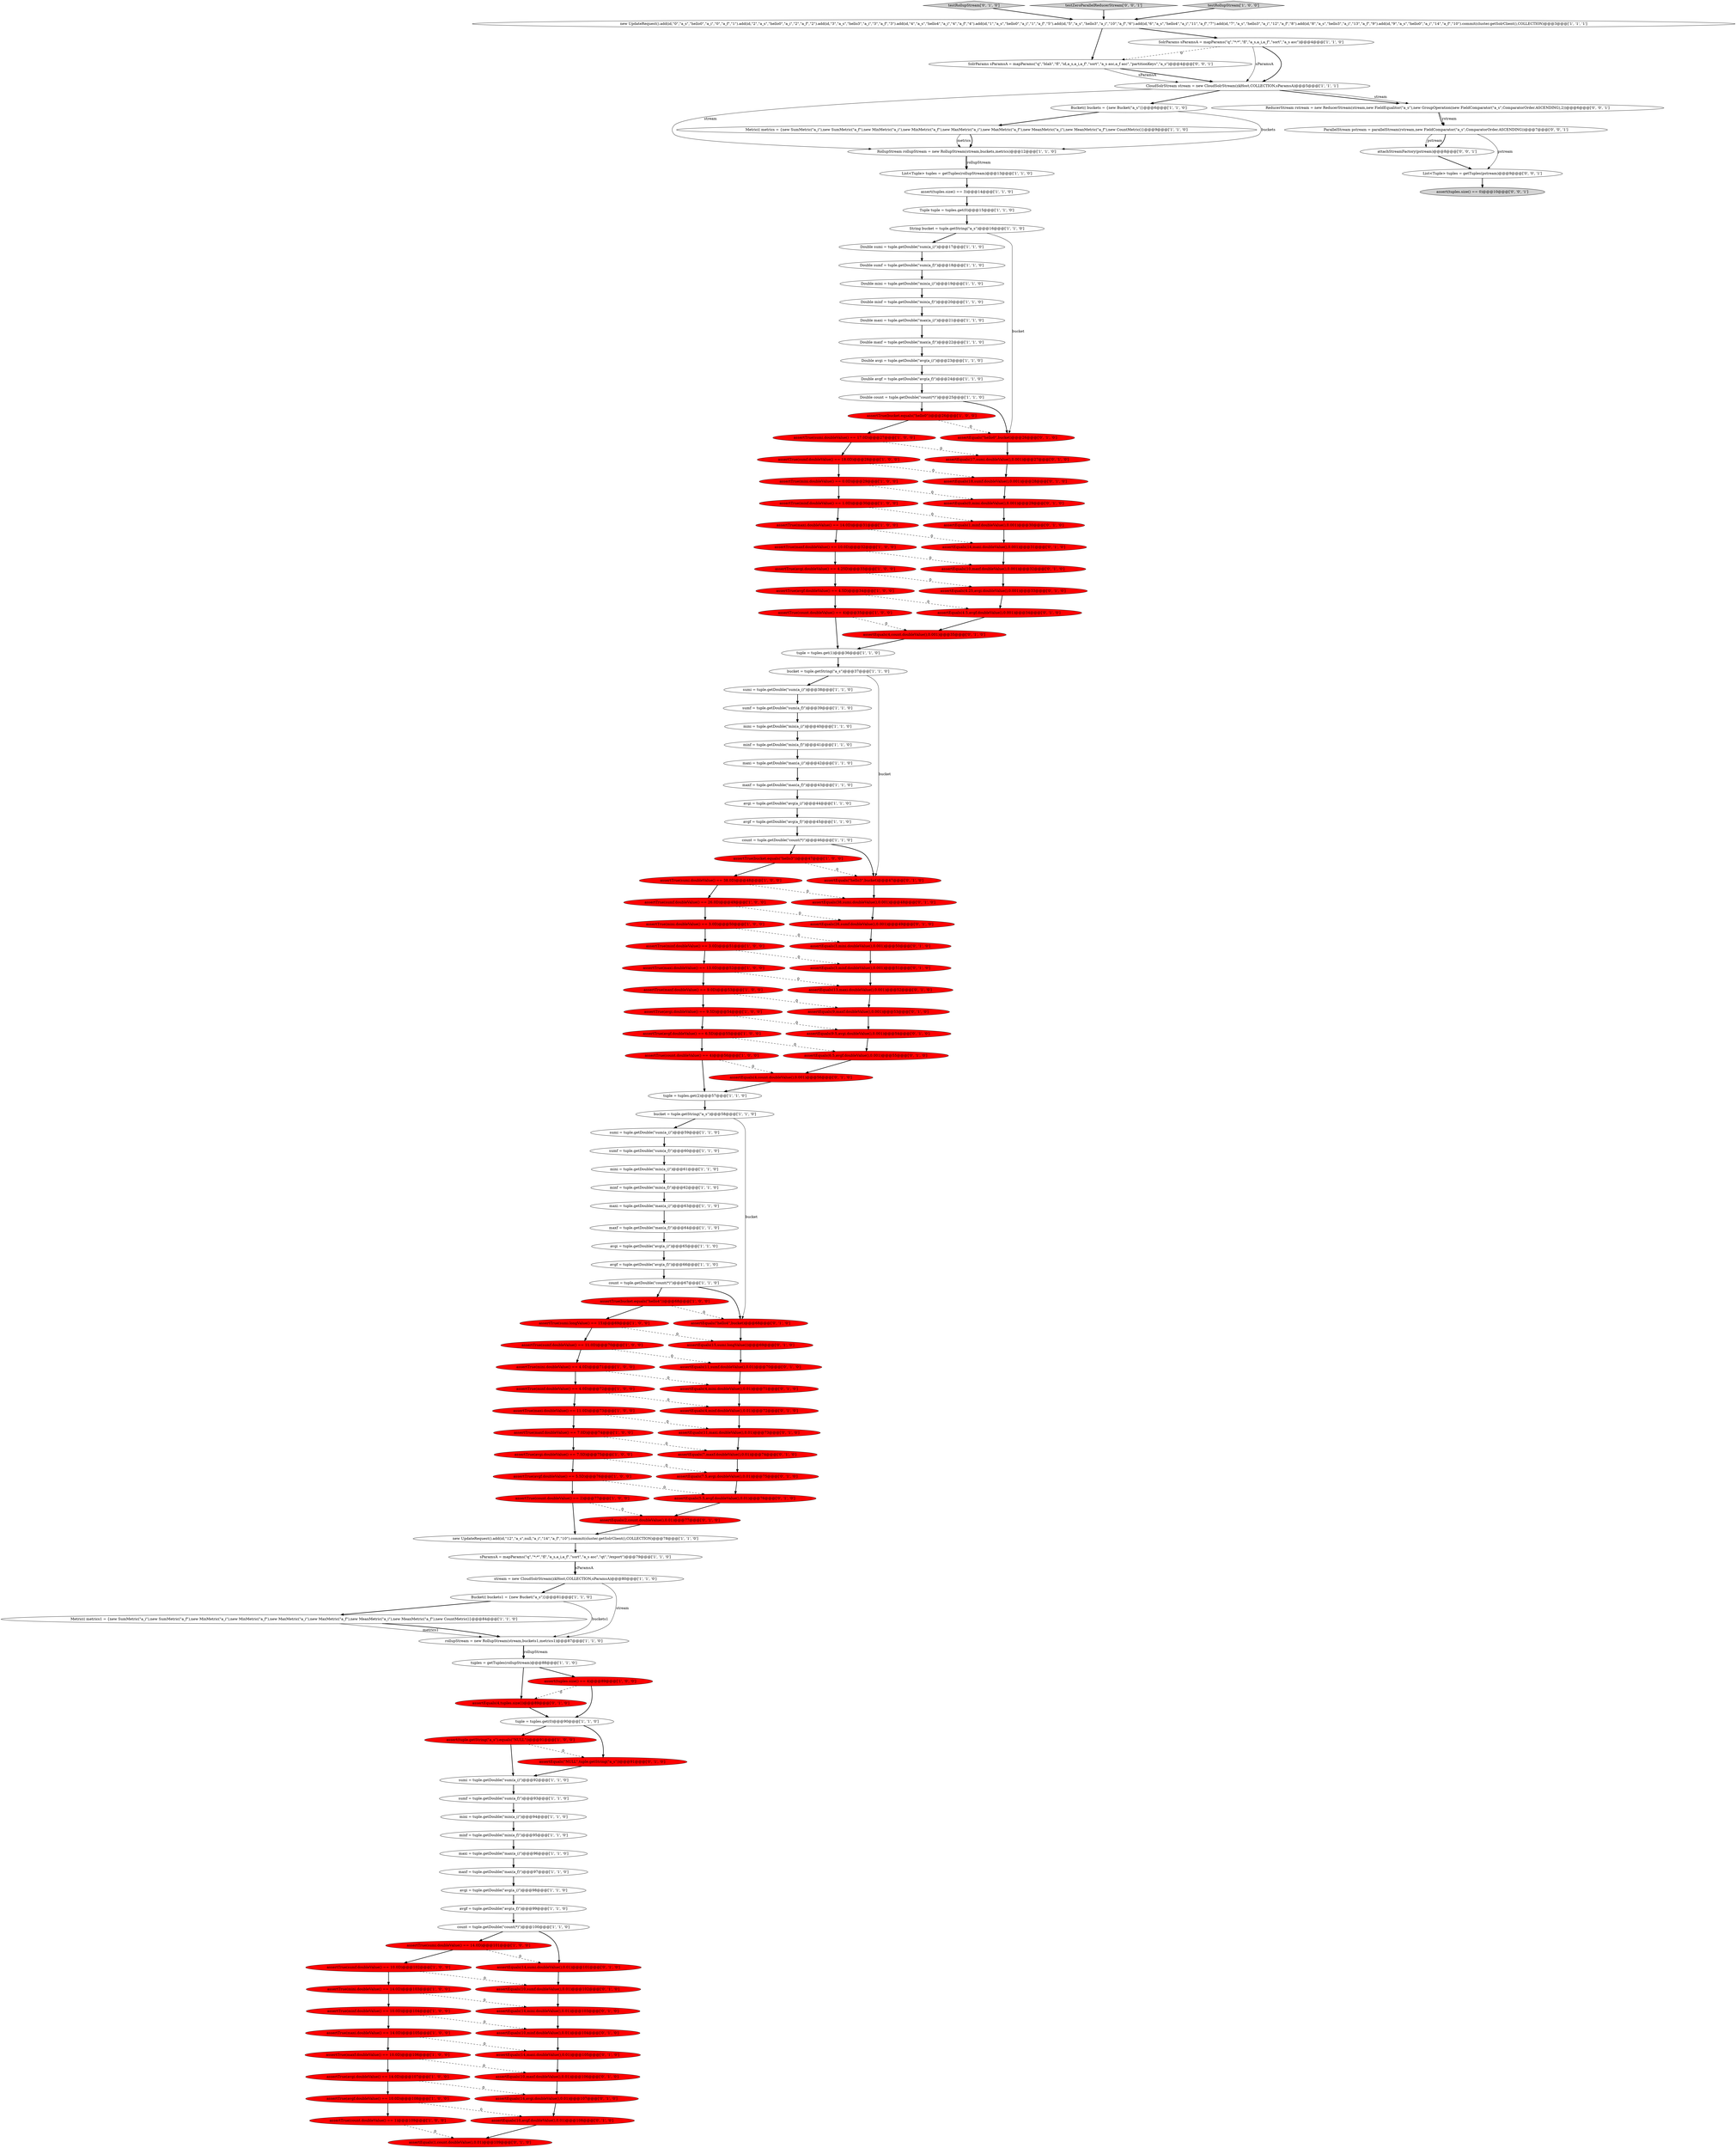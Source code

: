 digraph {
138 [style = filled, label = "assertEquals(18,sumf.doubleValue(),0.001)@@@28@@@['0', '1', '0']", fillcolor = red, shape = ellipse image = "AAA1AAABBB2BBB"];
77 [style = filled, label = "sumi = tuple.getDouble(\"sum(a_i)\")@@@59@@@['1', '1', '0']", fillcolor = white, shape = ellipse image = "AAA0AAABBB1BBB"];
139 [style = filled, label = "assertEquals(4,tuples.size())@@@89@@@['0', '1', '0']", fillcolor = red, shape = ellipse image = "AAA1AAABBB2BBB"];
62 [style = filled, label = "maxi = tuple.getDouble(\"max(a_i)\")@@@96@@@['1', '1', '0']", fillcolor = white, shape = ellipse image = "AAA0AAABBB1BBB"];
0 [style = filled, label = "assertTrue(count.doubleValue() == 1)@@@109@@@['1', '0', '0']", fillcolor = red, shape = ellipse image = "AAA1AAABBB1BBB"];
121 [style = filled, label = "assertEquals(14,sumi.doubleValue(),0.01)@@@101@@@['0', '1', '0']", fillcolor = red, shape = ellipse image = "AAA1AAABBB2BBB"];
87 [style = filled, label = "avgi = tuple.getDouble(\"avg(a_i)\")@@@65@@@['1', '1', '0']", fillcolor = white, shape = ellipse image = "AAA0AAABBB1BBB"];
21 [style = filled, label = "assertTrue(mini.doubleValue() == 14.0D)@@@103@@@['1', '0', '0']", fillcolor = red, shape = ellipse image = "AAA1AAABBB1BBB"];
84 [style = filled, label = "assertTrue(sumf.doubleValue() == 10.0D)@@@102@@@['1', '0', '0']", fillcolor = red, shape = ellipse image = "AAA1AAABBB1BBB"];
132 [style = filled, label = "assertEquals(10,avgf.doubleValue(),0.01)@@@108@@@['0', '1', '0']", fillcolor = red, shape = ellipse image = "AAA1AAABBB2BBB"];
34 [style = filled, label = "minf = tuple.getDouble(\"min(a_f)\")@@@95@@@['1', '1', '0']", fillcolor = white, shape = ellipse image = "AAA0AAABBB1BBB"];
119 [style = filled, label = "assertEquals(5.5,avgf.doubleValue(),0.01)@@@76@@@['0', '1', '0']", fillcolor = red, shape = ellipse image = "AAA1AAABBB2BBB"];
38 [style = filled, label = "assertTrue(maxf.doubleValue() == 10.0D)@@@32@@@['1', '0', '0']", fillcolor = red, shape = ellipse image = "AAA1AAABBB1BBB"];
31 [style = filled, label = "Double maxi = tuple.getDouble(\"max(a_i)\")@@@21@@@['1', '1', '0']", fillcolor = white, shape = ellipse image = "AAA0AAABBB1BBB"];
51 [style = filled, label = "Metric(( metrics1 = {new SumMetric(\"a_i\"),new SumMetric(\"a_f\"),new MinMetric(\"a_i\"),new MinMetric(\"a_f\"),new MaxMetric(\"a_i\"),new MaxMetric(\"a_f\"),new MeanMetric(\"a_i\"),new MeanMetric(\"a_f\"),new CountMetric()}@@@84@@@['1', '1', '0']", fillcolor = white, shape = ellipse image = "AAA0AAABBB1BBB"];
3 [style = filled, label = "assertTrue(sumi.doubleValue() == 17.0D)@@@27@@@['1', '0', '0']", fillcolor = red, shape = ellipse image = "AAA1AAABBB1BBB"];
96 [style = filled, label = "tuple = tuples.get(0)@@@90@@@['1', '1', '0']", fillcolor = white, shape = ellipse image = "AAA0AAABBB1BBB"];
103 [style = filled, label = "assertEquals(4,count.doubleValue(),0.001)@@@56@@@['0', '1', '0']", fillcolor = red, shape = ellipse image = "AAA1AAABBB2BBB"];
52 [style = filled, label = "Double count = tuple.getDouble(\"count(*)\")@@@25@@@['1', '1', '0']", fillcolor = white, shape = ellipse image = "AAA0AAABBB1BBB"];
46 [style = filled, label = "mini = tuple.getDouble(\"min(a_i)\")@@@94@@@['1', '1', '0']", fillcolor = white, shape = ellipse image = "AAA0AAABBB1BBB"];
17 [style = filled, label = "count = tuple.getDouble(\"count(*)\")@@@100@@@['1', '1', '0']", fillcolor = white, shape = ellipse image = "AAA0AAABBB1BBB"];
35 [style = filled, label = "assertTrue(maxf.doubleValue() == 10.0D)@@@106@@@['1', '0', '0']", fillcolor = red, shape = ellipse image = "AAA1AAABBB1BBB"];
54 [style = filled, label = "avgi = tuple.getDouble(\"avg(a_i)\")@@@44@@@['1', '1', '0']", fillcolor = white, shape = ellipse image = "AAA0AAABBB1BBB"];
45 [style = filled, label = "assertTrue(mini.doubleValue() == 0.0D)@@@29@@@['1', '0', '0']", fillcolor = red, shape = ellipse image = "AAA1AAABBB1BBB"];
69 [style = filled, label = "tuple = tuples.get(1)@@@36@@@['1', '1', '0']", fillcolor = white, shape = ellipse image = "AAA0AAABBB1BBB"];
86 [style = filled, label = "tuple = tuples.get(2)@@@57@@@['1', '1', '0']", fillcolor = white, shape = ellipse image = "AAA0AAABBB1BBB"];
20 [style = filled, label = "assertTrue(sumi.longValue() == 15)@@@69@@@['1', '0', '0']", fillcolor = red, shape = ellipse image = "AAA1AAABBB1BBB"];
92 [style = filled, label = "Bucket(( buckets1 = {new Bucket(\"a_s\")}@@@81@@@['1', '1', '0']", fillcolor = white, shape = ellipse image = "AAA0AAABBB1BBB"];
41 [style = filled, label = "mini = tuple.getDouble(\"min(a_i)\")@@@40@@@['1', '1', '0']", fillcolor = white, shape = ellipse image = "AAA0AAABBB1BBB"];
28 [style = filled, label = "List<Tuple> tuples = getTuples(rollupStream)@@@13@@@['1', '1', '0']", fillcolor = white, shape = ellipse image = "AAA0AAABBB1BBB"];
146 [style = filled, label = "attachStreamFactory(pstream)@@@8@@@['0', '0', '1']", fillcolor = white, shape = ellipse image = "AAA0AAABBB3BBB"];
29 [style = filled, label = "assertTrue(bucket.equals(\"hello4\"))@@@68@@@['1', '0', '0']", fillcolor = red, shape = ellipse image = "AAA1AAABBB1BBB"];
1 [style = filled, label = "Double avgf = tuple.getDouble(\"avg(a_f)\")@@@24@@@['1', '1', '0']", fillcolor = white, shape = ellipse image = "AAA0AAABBB1BBB"];
4 [style = filled, label = "assertTrue(avgf.doubleValue() == 10.0D)@@@108@@@['1', '0', '0']", fillcolor = red, shape = ellipse image = "AAA1AAABBB1BBB"];
14 [style = filled, label = "assertTrue(sumf.doubleValue() == 26.0D)@@@49@@@['1', '0', '0']", fillcolor = red, shape = ellipse image = "AAA1AAABBB1BBB"];
81 [style = filled, label = "assertTrue(avgi.doubleValue() == 7.5D)@@@75@@@['1', '0', '0']", fillcolor = red, shape = ellipse image = "AAA1AAABBB1BBB"];
11 [style = filled, label = "assertTrue(maxf.doubleValue() == 7.0D)@@@74@@@['1', '0', '0']", fillcolor = red, shape = ellipse image = "AAA1AAABBB1BBB"];
148 [style = filled, label = "List<Tuple> tuples = getTuples(pstream)@@@9@@@['0', '0', '1']", fillcolor = white, shape = ellipse image = "AAA0AAABBB3BBB"];
7 [style = filled, label = "RollupStream rollupStream = new RollupStream(stream,buckets,metrics)@@@12@@@['1', '1', '0']", fillcolor = white, shape = ellipse image = "AAA0AAABBB1BBB"];
33 [style = filled, label = "Double sumf = tuple.getDouble(\"sum(a_f)\")@@@18@@@['1', '1', '0']", fillcolor = white, shape = ellipse image = "AAA0AAABBB1BBB"];
78 [style = filled, label = "assertTrue(minf.doubleValue() == 3.0D)@@@51@@@['1', '0', '0']", fillcolor = red, shape = ellipse image = "AAA1AAABBB1BBB"];
37 [style = filled, label = "SolrParams sParamsA = mapParams(\"q\",\"*:*\",\"fl\",\"a_s,a_i,a_f\",\"sort\",\"a_s asc\")@@@4@@@['1', '1', '0']", fillcolor = white, shape = ellipse image = "AAA0AAABBB1BBB"];
32 [style = filled, label = "String bucket = tuple.getString(\"a_s\")@@@16@@@['1', '1', '0']", fillcolor = white, shape = ellipse image = "AAA0AAABBB1BBB"];
47 [style = filled, label = "sumi = tuple.getDouble(\"sum(a_i)\")@@@92@@@['1', '1', '0']", fillcolor = white, shape = ellipse image = "AAA0AAABBB1BBB"];
43 [style = filled, label = "assertTrue(count.doubleValue() == 4)@@@35@@@['1', '0', '0']", fillcolor = red, shape = ellipse image = "AAA1AAABBB1BBB"];
8 [style = filled, label = "assertTrue(bucket.equals(\"hello3\"))@@@47@@@['1', '0', '0']", fillcolor = red, shape = ellipse image = "AAA1AAABBB1BBB"];
36 [style = filled, label = "assertTrue(maxi.doubleValue() == 11.0D)@@@73@@@['1', '0', '0']", fillcolor = red, shape = ellipse image = "AAA1AAABBB1BBB"];
55 [style = filled, label = "assertTrue(count.doubleValue() == 4)@@@56@@@['1', '0', '0']", fillcolor = red, shape = ellipse image = "AAA1AAABBB1BBB"];
57 [style = filled, label = "maxi = tuple.getDouble(\"max(a_i)\")@@@63@@@['1', '1', '0']", fillcolor = white, shape = ellipse image = "AAA0AAABBB1BBB"];
89 [style = filled, label = "sumi = tuple.getDouble(\"sum(a_i)\")@@@38@@@['1', '1', '0']", fillcolor = white, shape = ellipse image = "AAA0AAABBB1BBB"];
126 [style = filled, label = "assertEquals(10,minf.doubleValue(),0.01)@@@104@@@['0', '1', '0']", fillcolor = red, shape = ellipse image = "AAA1AAABBB2BBB"];
135 [style = filled, label = "assertEquals(9,maxf.doubleValue(),0.001)@@@53@@@['0', '1', '0']", fillcolor = red, shape = ellipse image = "AAA1AAABBB2BBB"];
117 [style = filled, label = "assertEquals(10,sumf.doubleValue(),0.01)@@@102@@@['0', '1', '0']", fillcolor = red, shape = ellipse image = "AAA1AAABBB2BBB"];
9 [style = filled, label = "new UpdateRequest().add(id,\"12\",\"a_s\",null,\"a_i\",\"14\",\"a_f\",\"10\").commit(cluster.getSolrClient(),COLLECTION)@@@78@@@['1', '1', '0']", fillcolor = white, shape = ellipse image = "AAA0AAABBB1BBB"];
115 [style = filled, label = "assertEquals(2,count.doubleValue(),0.01)@@@77@@@['0', '1', '0']", fillcolor = red, shape = ellipse image = "AAA1AAABBB2BBB"];
133 [style = filled, label = "assertEquals(1,count.doubleValue(),0.01)@@@109@@@['0', '1', '0']", fillcolor = red, shape = ellipse image = "AAA1AAABBB2BBB"];
111 [style = filled, label = "assertEquals(7.5,avgi.doubleValue(),0.01)@@@75@@@['0', '1', '0']", fillcolor = red, shape = ellipse image = "AAA1AAABBB2BBB"];
15 [style = filled, label = "assertTrue(sumf.doubleValue() == 11.0D)@@@70@@@['1', '0', '0']", fillcolor = red, shape = ellipse image = "AAA1AAABBB1BBB"];
75 [style = filled, label = "assertTrue(maxi.doubleValue() == 13.0D)@@@52@@@['1', '0', '0']", fillcolor = red, shape = ellipse image = "AAA1AAABBB1BBB"];
114 [style = filled, label = "assertEquals(15,sumi.longValue())@@@69@@@['0', '1', '0']", fillcolor = red, shape = ellipse image = "AAA1AAABBB2BBB"];
90 [style = filled, label = "sumf = tuple.getDouble(\"sum(a_f)\")@@@93@@@['1', '1', '0']", fillcolor = white, shape = ellipse image = "AAA0AAABBB1BBB"];
140 [style = filled, label = "assertEquals(4.5,avgf.doubleValue(),0.001)@@@34@@@['0', '1', '0']", fillcolor = red, shape = ellipse image = "AAA1AAABBB2BBB"];
63 [style = filled, label = "assertTrue(maxi.doubleValue() == 14.0D)@@@105@@@['1', '0', '0']", fillcolor = red, shape = ellipse image = "AAA1AAABBB1BBB"];
44 [style = filled, label = "Metric(( metrics = {new SumMetric(\"a_i\"),new SumMetric(\"a_f\"),new MinMetric(\"a_i\"),new MinMetric(\"a_f\"),new MaxMetric(\"a_i\"),new MaxMetric(\"a_f\"),new MeanMetric(\"a_i\"),new MeanMetric(\"a_f\"),new CountMetric()}@@@9@@@['1', '1', '0']", fillcolor = white, shape = ellipse image = "AAA0AAABBB1BBB"];
73 [style = filled, label = "assertTrue(mini.doubleValue() == 4.0D)@@@71@@@['1', '0', '0']", fillcolor = red, shape = ellipse image = "AAA1AAABBB1BBB"];
116 [style = filled, label = "assertEquals(11,maxi.doubleValue(),0.01)@@@73@@@['0', '1', '0']", fillcolor = red, shape = ellipse image = "AAA1AAABBB2BBB"];
101 [style = filled, label = "assertEquals(38,sumi.doubleValue(),0.001)@@@48@@@['0', '1', '0']", fillcolor = red, shape = ellipse image = "AAA1AAABBB2BBB"];
2 [style = filled, label = "maxf = tuple.getDouble(\"max(a_f)\")@@@64@@@['1', '1', '0']", fillcolor = white, shape = ellipse image = "AAA0AAABBB1BBB"];
16 [style = filled, label = "stream = new CloudSolrStream(zkHost,COLLECTION,sParamsA)@@@80@@@['1', '1', '0']", fillcolor = white, shape = ellipse image = "AAA0AAABBB1BBB"];
5 [style = filled, label = "Double minf = tuple.getDouble(\"min(a_f)\")@@@20@@@['1', '1', '0']", fillcolor = white, shape = ellipse image = "AAA0AAABBB1BBB"];
80 [style = filled, label = "Bucket(( buckets = {new Bucket(\"a_s\")}@@@6@@@['1', '1', '0']", fillcolor = white, shape = ellipse image = "AAA0AAABBB1BBB"];
39 [style = filled, label = "maxf = tuple.getDouble(\"max(a_f)\")@@@43@@@['1', '1', '0']", fillcolor = white, shape = ellipse image = "AAA0AAABBB1BBB"];
68 [style = filled, label = "avgi = tuple.getDouble(\"avg(a_i)\")@@@98@@@['1', '1', '0']", fillcolor = white, shape = ellipse image = "AAA0AAABBB1BBB"];
49 [style = filled, label = "minf = tuple.getDouble(\"min(a_f)\")@@@62@@@['1', '1', '0']", fillcolor = white, shape = ellipse image = "AAA0AAABBB1BBB"];
125 [style = filled, label = "assertEquals(13,maxi.doubleValue(),0.001)@@@52@@@['0', '1', '0']", fillcolor = red, shape = ellipse image = "AAA1AAABBB2BBB"];
123 [style = filled, label = "assertEquals(26,sumf.doubleValue(),0.001)@@@49@@@['0', '1', '0']", fillcolor = red, shape = ellipse image = "AAA1AAABBB2BBB"];
136 [style = filled, label = "assertEquals(4,mini.doubleValue(),0.01)@@@71@@@['0', '1', '0']", fillcolor = red, shape = ellipse image = "AAA1AAABBB2BBB"];
118 [style = filled, label = "assertEquals(14,maxi.doubleValue(),0.001)@@@31@@@['0', '1', '0']", fillcolor = red, shape = ellipse image = "AAA1AAABBB2BBB"];
24 [style = filled, label = "sumf = tuple.getDouble(\"sum(a_f)\")@@@60@@@['1', '1', '0']", fillcolor = white, shape = ellipse image = "AAA0AAABBB1BBB"];
137 [style = filled, label = "assertEquals(1,minf.doubleValue(),0.001)@@@30@@@['0', '1', '0']", fillcolor = red, shape = ellipse image = "AAA1AAABBB2BBB"];
128 [style = filled, label = "assertEquals(\"hello0\",bucket)@@@26@@@['0', '1', '0']", fillcolor = red, shape = ellipse image = "AAA1AAABBB2BBB"];
102 [style = filled, label = "assertEquals(14,mini.doubleValue(),0.01)@@@103@@@['0', '1', '0']", fillcolor = red, shape = ellipse image = "AAA1AAABBB2BBB"];
74 [style = filled, label = "Double sumi = tuple.getDouble(\"sum(a_i)\")@@@17@@@['1', '1', '0']", fillcolor = white, shape = ellipse image = "AAA0AAABBB1BBB"];
30 [style = filled, label = "count = tuple.getDouble(\"count(*)\")@@@67@@@['1', '1', '0']", fillcolor = white, shape = ellipse image = "AAA0AAABBB1BBB"];
48 [style = filled, label = "Tuple tuple = tuples.get(0)@@@15@@@['1', '1', '0']", fillcolor = white, shape = ellipse image = "AAA0AAABBB1BBB"];
113 [style = filled, label = "assertEquals(9.5,avgi.doubleValue(),0.001)@@@54@@@['0', '1', '0']", fillcolor = red, shape = ellipse image = "AAA1AAABBB2BBB"];
67 [style = filled, label = "assertTrue(count.doubleValue() == 2)@@@77@@@['1', '0', '0']", fillcolor = red, shape = ellipse image = "AAA1AAABBB1BBB"];
134 [style = filled, label = "assertEquals(\"hello3\",bucket)@@@47@@@['0', '1', '0']", fillcolor = red, shape = ellipse image = "AAA1AAABBB2BBB"];
27 [style = filled, label = "assertTrue(sumf.doubleValue() == 18.0D)@@@28@@@['1', '0', '0']", fillcolor = red, shape = ellipse image = "AAA1AAABBB1BBB"];
145 [style = filled, label = "ReducerStream rstream = new ReducerStream(stream,new FieldEqualitor(\"a_s\"),new GroupOperation(new FieldComparator(\"a_s\",ComparatorOrder.ASCENDING),2))@@@6@@@['0', '0', '1']", fillcolor = white, shape = ellipse image = "AAA0AAABBB3BBB"];
26 [style = filled, label = "new UpdateRequest().add(id,\"0\",\"a_s\",\"hello0\",\"a_i\",\"0\",\"a_f\",\"1\").add(id,\"2\",\"a_s\",\"hello0\",\"a_i\",\"2\",\"a_f\",\"2\").add(id,\"3\",\"a_s\",\"hello3\",\"a_i\",\"3\",\"a_f\",\"3\").add(id,\"4\",\"a_s\",\"hello4\",\"a_i\",\"4\",\"a_f\",\"4\").add(id,\"1\",\"a_s\",\"hello0\",\"a_i\",\"1\",\"a_f\",\"5\").add(id,\"5\",\"a_s\",\"hello3\",\"a_i\",\"10\",\"a_f\",\"6\").add(id,\"6\",\"a_s\",\"hello4\",\"a_i\",\"11\",\"a_f\",\"7\").add(id,\"7\",\"a_s\",\"hello3\",\"a_i\",\"12\",\"a_f\",\"8\").add(id,\"8\",\"a_s\",\"hello3\",\"a_i\",\"13\",\"a_f\",\"9\").add(id,\"9\",\"a_s\",\"hello0\",\"a_i\",\"14\",\"a_f\",\"10\").commit(cluster.getSolrClient(),COLLECTION)@@@3@@@['1', '1', '1']", fillcolor = white, shape = ellipse image = "AAA0AAABBB1BBB"];
10 [style = filled, label = "assert(tuple.getString(\"a_s\").equals(\"NULL\"))@@@91@@@['1', '0', '0']", fillcolor = red, shape = ellipse image = "AAA1AAABBB1BBB"];
106 [style = filled, label = "assertEquals(14,avgi.doubleValue(),0.01)@@@107@@@['0', '1', '0']", fillcolor = red, shape = ellipse image = "AAA1AAABBB2BBB"];
42 [style = filled, label = "assertTrue(avgf.doubleValue() == 5.5D)@@@76@@@['1', '0', '0']", fillcolor = red, shape = ellipse image = "AAA1AAABBB1BBB"];
142 [style = filled, label = "assert(tuples.size() == 0)@@@10@@@['0', '0', '1']", fillcolor = lightgray, shape = ellipse image = "AAA0AAABBB3BBB"];
110 [style = filled, label = "assertEquals(4.25,avgi.doubleValue(),0.001)@@@33@@@['0', '1', '0']", fillcolor = red, shape = ellipse image = "AAA1AAABBB2BBB"];
53 [style = filled, label = "Double avgi = tuple.getDouble(\"avg(a_i)\")@@@23@@@['1', '1', '0']", fillcolor = white, shape = ellipse image = "AAA0AAABBB1BBB"];
12 [style = filled, label = "assertTrue(mini.doubleValue() == 3.0D)@@@50@@@['1', '0', '0']", fillcolor = red, shape = ellipse image = "AAA1AAABBB1BBB"];
144 [style = filled, label = "ParallelStream pstream = parallelStream(rstream,new FieldComparator(\"a_s\",ComparatorOrder.ASCENDING))@@@7@@@['0', '0', '1']", fillcolor = white, shape = ellipse image = "AAA0AAABBB3BBB"];
79 [style = filled, label = "avgf = tuple.getDouble(\"avg(a_f)\")@@@66@@@['1', '1', '0']", fillcolor = white, shape = ellipse image = "AAA0AAABBB1BBB"];
141 [style = filled, label = "assertEquals(3,minf.doubleValue(),0.001)@@@51@@@['0', '1', '0']", fillcolor = red, shape = ellipse image = "AAA1AAABBB2BBB"];
22 [style = filled, label = "tuples = getTuples(rollupStream)@@@88@@@['1', '1', '0']", fillcolor = white, shape = ellipse image = "AAA0AAABBB1BBB"];
76 [style = filled, label = "assertTrue(avgi.doubleValue() == 9.5D)@@@54@@@['1', '0', '0']", fillcolor = red, shape = ellipse image = "AAA1AAABBB1BBB"];
127 [style = filled, label = "assertEquals(14,maxi.doubleValue(),0.01)@@@105@@@['0', '1', '0']", fillcolor = red, shape = ellipse image = "AAA1AAABBB2BBB"];
66 [style = filled, label = "count = tuple.getDouble(\"count(*)\")@@@46@@@['1', '1', '0']", fillcolor = white, shape = ellipse image = "AAA0AAABBB1BBB"];
109 [style = filled, label = "assertEquals(\"NULL\",tuple.getString(\"a_s\"))@@@91@@@['0', '1', '0']", fillcolor = red, shape = ellipse image = "AAA1AAABBB2BBB"];
83 [style = filled, label = "assertTrue(minf.doubleValue() == 10.0D)@@@104@@@['1', '0', '0']", fillcolor = red, shape = ellipse image = "AAA1AAABBB1BBB"];
131 [style = filled, label = "assertEquals(11,sumf.doubleValue(),0.01)@@@70@@@['0', '1', '0']", fillcolor = red, shape = ellipse image = "AAA1AAABBB2BBB"];
72 [style = filled, label = "maxi = tuple.getDouble(\"max(a_i)\")@@@42@@@['1', '1', '0']", fillcolor = white, shape = ellipse image = "AAA0AAABBB1BBB"];
124 [style = filled, label = "assertEquals(6.5,avgf.doubleValue(),0.001)@@@55@@@['0', '1', '0']", fillcolor = red, shape = ellipse image = "AAA1AAABBB2BBB"];
18 [style = filled, label = "assertTrue(avgi.doubleValue() == 4.25D)@@@33@@@['1', '0', '0']", fillcolor = red, shape = ellipse image = "AAA1AAABBB1BBB"];
61 [style = filled, label = "Double maxf = tuple.getDouble(\"max(a_f)\")@@@22@@@['1', '1', '0']", fillcolor = white, shape = ellipse image = "AAA0AAABBB1BBB"];
91 [style = filled, label = "minf = tuple.getDouble(\"min(a_f)\")@@@41@@@['1', '1', '0']", fillcolor = white, shape = ellipse image = "AAA0AAABBB1BBB"];
120 [style = filled, label = "assertEquals(10,maxf.doubleValue(),0.01)@@@106@@@['0', '1', '0']", fillcolor = red, shape = ellipse image = "AAA1AAABBB2BBB"];
104 [style = filled, label = "assertEquals(10,maxf.doubleValue(),0.001)@@@32@@@['0', '1', '0']", fillcolor = red, shape = ellipse image = "AAA1AAABBB2BBB"];
19 [style = filled, label = "mini = tuple.getDouble(\"min(a_i)\")@@@61@@@['1', '1', '0']", fillcolor = white, shape = ellipse image = "AAA0AAABBB1BBB"];
122 [style = filled, label = "testRollupStream['0', '1', '0']", fillcolor = lightgray, shape = diamond image = "AAA0AAABBB2BBB"];
64 [style = filled, label = "bucket = tuple.getString(\"a_s\")@@@37@@@['1', '1', '0']", fillcolor = white, shape = ellipse image = "AAA0AAABBB1BBB"];
130 [style = filled, label = "assertEquals(\"hello4\",bucket)@@@68@@@['0', '1', '0']", fillcolor = red, shape = ellipse image = "AAA1AAABBB2BBB"];
98 [style = filled, label = "assertTrue(sumi.doubleValue() == 38.0D)@@@48@@@['1', '0', '0']", fillcolor = red, shape = ellipse image = "AAA1AAABBB1BBB"];
100 [style = filled, label = "assertEquals(3,mini.doubleValue(),0.001)@@@50@@@['0', '1', '0']", fillcolor = red, shape = ellipse image = "AAA1AAABBB2BBB"];
13 [style = filled, label = "assertTrue(bucket.equals(\"hello0\"))@@@26@@@['1', '0', '0']", fillcolor = red, shape = ellipse image = "AAA1AAABBB1BBB"];
82 [style = filled, label = "assertTrue(avgf.doubleValue() == 4.5D)@@@34@@@['1', '0', '0']", fillcolor = red, shape = ellipse image = "AAA1AAABBB1BBB"];
59 [style = filled, label = "assertTrue(maxf.doubleValue() == 9.0D)@@@53@@@['1', '0', '0']", fillcolor = red, shape = ellipse image = "AAA1AAABBB1BBB"];
112 [style = filled, label = "assertEquals(7,maxf.doubleValue(),0.01)@@@74@@@['0', '1', '0']", fillcolor = red, shape = ellipse image = "AAA1AAABBB2BBB"];
105 [style = filled, label = "assertEquals(4,count.doubleValue(),0.001)@@@35@@@['0', '1', '0']", fillcolor = red, shape = ellipse image = "AAA1AAABBB2BBB"];
25 [style = filled, label = "assertTrue(minf.doubleValue() == 4.0D)@@@72@@@['1', '0', '0']", fillcolor = red, shape = ellipse image = "AAA1AAABBB1BBB"];
97 [style = filled, label = "avgf = tuple.getDouble(\"avg(a_f)\")@@@45@@@['1', '1', '0']", fillcolor = white, shape = ellipse image = "AAA0AAABBB1BBB"];
58 [style = filled, label = "assert(tuples.size() == 4)@@@89@@@['1', '0', '0']", fillcolor = red, shape = ellipse image = "AAA1AAABBB1BBB"];
88 [style = filled, label = "assertTrue(minf.doubleValue() == 1.0D)@@@30@@@['1', '0', '0']", fillcolor = red, shape = ellipse image = "AAA1AAABBB1BBB"];
94 [style = filled, label = "sParamsA = mapParams(\"q\",\"*:*\",\"fl\",\"a_s,a_i,a_f\",\"sort\",\"a_s asc\",\"qt\",\"/export\")@@@79@@@['1', '1', '0']", fillcolor = white, shape = ellipse image = "AAA0AAABBB1BBB"];
147 [style = filled, label = "SolrParams sParamsA = mapParams(\"q\",\"blah\",\"fl\",\"id,a_s,a_i,a_f\",\"sort\",\"a_s asc,a_f asc\",\"partitionKeys\",\"a_s\")@@@4@@@['0', '0', '1']", fillcolor = white, shape = ellipse image = "AAA0AAABBB3BBB"];
95 [style = filled, label = "assert(tuples.size() == 3)@@@14@@@['1', '1', '0']", fillcolor = white, shape = ellipse image = "AAA0AAABBB1BBB"];
23 [style = filled, label = "Double mini = tuple.getDouble(\"min(a_i)\")@@@19@@@['1', '1', '0']", fillcolor = white, shape = ellipse image = "AAA0AAABBB1BBB"];
143 [style = filled, label = "testZeroParallelReducerStream['0', '0', '1']", fillcolor = lightgray, shape = diamond image = "AAA0AAABBB3BBB"];
65 [style = filled, label = "testRollupStream['1', '0', '0']", fillcolor = lightgray, shape = diamond image = "AAA0AAABBB1BBB"];
93 [style = filled, label = "bucket = tuple.getString(\"a_s\")@@@58@@@['1', '1', '0']", fillcolor = white, shape = ellipse image = "AAA0AAABBB1BBB"];
85 [style = filled, label = "CloudSolrStream stream = new CloudSolrStream(zkHost,COLLECTION,sParamsA)@@@5@@@['1', '1', '1']", fillcolor = white, shape = ellipse image = "AAA0AAABBB1BBB"];
70 [style = filled, label = "assertTrue(maxi.doubleValue() == 14.0D)@@@31@@@['1', '0', '0']", fillcolor = red, shape = ellipse image = "AAA1AAABBB1BBB"];
107 [style = filled, label = "assertEquals(17,sumi.doubleValue(),0.001)@@@27@@@['0', '1', '0']", fillcolor = red, shape = ellipse image = "AAA1AAABBB2BBB"];
108 [style = filled, label = "assertEquals(4,minf.doubleValue(),0.01)@@@72@@@['0', '1', '0']", fillcolor = red, shape = ellipse image = "AAA1AAABBB2BBB"];
129 [style = filled, label = "assertEquals(0,mini.doubleValue(),0.001)@@@29@@@['0', '1', '0']", fillcolor = red, shape = ellipse image = "AAA1AAABBB2BBB"];
40 [style = filled, label = "assertTrue(avgi.doubleValue() == 14.0D)@@@107@@@['1', '0', '0']", fillcolor = red, shape = ellipse image = "AAA1AAABBB1BBB"];
56 [style = filled, label = "assertTrue(sumi.doubleValue() == 14.0D)@@@101@@@['1', '0', '0']", fillcolor = red, shape = ellipse image = "AAA1AAABBB1BBB"];
50 [style = filled, label = "sumf = tuple.getDouble(\"sum(a_f)\")@@@39@@@['1', '1', '0']", fillcolor = white, shape = ellipse image = "AAA0AAABBB1BBB"];
71 [style = filled, label = "maxf = tuple.getDouble(\"max(a_f)\")@@@97@@@['1', '1', '0']", fillcolor = white, shape = ellipse image = "AAA0AAABBB1BBB"];
6 [style = filled, label = "rollupStream = new RollupStream(stream,buckets1,metrics1)@@@87@@@['1', '1', '0']", fillcolor = white, shape = ellipse image = "AAA0AAABBB1BBB"];
99 [style = filled, label = "assertTrue(avgf.doubleValue() == 6.5D)@@@55@@@['1', '0', '0']", fillcolor = red, shape = ellipse image = "AAA1AAABBB1BBB"];
60 [style = filled, label = "avgf = tuple.getDouble(\"avg(a_f)\")@@@99@@@['1', '1', '0']", fillcolor = white, shape = ellipse image = "AAA0AAABBB1BBB"];
40->4 [style = bold, label=""];
20->114 [style = dashed, label="0"];
54->97 [style = bold, label=""];
46->34 [style = bold, label=""];
18->110 [style = dashed, label="0"];
95->48 [style = bold, label=""];
6->22 [style = bold, label=""];
145->144 [style = bold, label=""];
99->55 [style = bold, label=""];
37->85 [style = bold, label=""];
31->61 [style = bold, label=""];
91->72 [style = bold, label=""];
70->38 [style = bold, label=""];
44->7 [style = bold, label=""];
64->134 [style = solid, label="bucket"];
39->54 [style = bold, label=""];
52->13 [style = bold, label=""];
25->108 [style = dashed, label="0"];
30->29 [style = bold, label=""];
36->11 [style = bold, label=""];
128->107 [style = bold, label=""];
43->105 [style = dashed, label="0"];
3->27 [style = bold, label=""];
97->66 [style = bold, label=""];
103->86 [style = bold, label=""];
10->109 [style = dashed, label="0"];
67->9 [style = bold, label=""];
124->103 [style = bold, label=""];
83->63 [style = bold, label=""];
6->22 [style = solid, label="rollupStream"];
80->7 [style = solid, label="buckets"];
21->83 [style = bold, label=""];
113->124 [style = bold, label=""];
27->138 [style = dashed, label="0"];
78->75 [style = bold, label=""];
114->131 [style = bold, label=""];
27->45 [style = bold, label=""];
126->127 [style = bold, label=""];
32->128 [style = solid, label="bucket"];
123->100 [style = bold, label=""];
81->111 [style = dashed, label="0"];
96->10 [style = bold, label=""];
42->67 [style = bold, label=""];
141->125 [style = bold, label=""];
98->101 [style = dashed, label="0"];
37->147 [style = dashed, label="0"];
20->15 [style = bold, label=""];
47->90 [style = bold, label=""];
119->115 [style = bold, label=""];
60->17 [style = bold, label=""];
102->126 [style = bold, label=""];
98->14 [style = bold, label=""];
94->16 [style = bold, label=""];
110->140 [style = bold, label=""];
125->135 [style = bold, label=""];
24->19 [style = bold, label=""];
129->137 [style = bold, label=""];
75->59 [style = bold, label=""];
44->7 [style = solid, label="metrics"];
11->112 [style = dashed, label="0"];
67->115 [style = dashed, label="0"];
37->85 [style = solid, label="sParamsA"];
76->113 [style = dashed, label="0"];
29->130 [style = dashed, label="0"];
0->133 [style = dashed, label="0"];
25->36 [style = bold, label=""];
66->8 [style = bold, label=""];
66->134 [style = bold, label=""];
78->141 [style = dashed, label="0"];
69->64 [style = bold, label=""];
92->6 [style = solid, label="buckets1"];
79->30 [style = bold, label=""];
72->39 [style = bold, label=""];
21->102 [style = dashed, label="0"];
121->117 [style = bold, label=""];
4->0 [style = bold, label=""];
33->23 [style = bold, label=""];
85->7 [style = solid, label="stream"];
137->118 [style = bold, label=""];
131->136 [style = bold, label=""];
63->127 [style = dashed, label="0"];
16->92 [style = bold, label=""];
29->20 [style = bold, label=""];
35->40 [style = bold, label=""];
112->111 [style = bold, label=""];
38->18 [style = bold, label=""];
101->123 [style = bold, label=""];
9->94 [style = bold, label=""];
71->68 [style = bold, label=""];
93->130 [style = solid, label="bucket"];
34->62 [style = bold, label=""];
88->70 [style = bold, label=""];
144->146 [style = solid, label="pstream"];
48->32 [style = bold, label=""];
122->26 [style = bold, label=""];
26->37 [style = bold, label=""];
43->69 [style = bold, label=""];
109->47 [style = bold, label=""];
87->79 [style = bold, label=""];
50->41 [style = bold, label=""];
55->86 [style = bold, label=""];
57->2 [style = bold, label=""];
55->103 [style = dashed, label="0"];
58->96 [style = bold, label=""];
35->120 [style = dashed, label="0"];
85->80 [style = bold, label=""];
30->130 [style = bold, label=""];
145->144 [style = solid, label="rstream"];
65->26 [style = bold, label=""];
93->77 [style = bold, label=""];
23->5 [style = bold, label=""];
1->52 [style = bold, label=""];
90->46 [style = bold, label=""];
75->125 [style = dashed, label="0"];
26->147 [style = bold, label=""];
13->128 [style = dashed, label="0"];
148->142 [style = bold, label=""];
134->101 [style = bold, label=""];
8->98 [style = bold, label=""];
51->6 [style = solid, label="metrics1"];
3->107 [style = dashed, label="0"];
138->129 [style = bold, label=""];
51->6 [style = bold, label=""];
107->138 [style = bold, label=""];
111->119 [style = bold, label=""];
77->24 [style = bold, label=""];
136->108 [style = bold, label=""];
132->133 [style = bold, label=""];
82->140 [style = dashed, label="0"];
147->85 [style = bold, label=""];
106->132 [style = bold, label=""];
80->44 [style = bold, label=""];
40->106 [style = dashed, label="0"];
96->109 [style = bold, label=""];
92->51 [style = bold, label=""];
4->132 [style = dashed, label="0"];
15->131 [style = dashed, label="0"];
45->88 [style = bold, label=""];
144->148 [style = solid, label="pstream"];
118->104 [style = bold, label=""];
139->96 [style = bold, label=""];
7->28 [style = bold, label=""];
22->58 [style = bold, label=""];
140->105 [style = bold, label=""];
108->116 [style = bold, label=""];
99->124 [style = dashed, label="0"];
84->117 [style = dashed, label="0"];
64->89 [style = bold, label=""];
73->25 [style = bold, label=""];
28->95 [style = bold, label=""];
53->1 [style = bold, label=""];
120->106 [style = bold, label=""];
41->91 [style = bold, label=""];
59->76 [style = bold, label=""];
70->118 [style = dashed, label="0"];
130->114 [style = bold, label=""];
94->16 [style = solid, label="sParamsA"];
56->121 [style = dashed, label="0"];
146->148 [style = bold, label=""];
42->119 [style = dashed, label="0"];
52->128 [style = bold, label=""];
73->136 [style = dashed, label="0"];
88->137 [style = dashed, label="0"];
68->60 [style = bold, label=""];
32->74 [style = bold, label=""];
85->145 [style = bold, label=""];
38->104 [style = dashed, label="0"];
76->99 [style = bold, label=""];
117->102 [style = bold, label=""];
12->100 [style = dashed, label="0"];
135->113 [style = bold, label=""];
82->43 [style = bold, label=""];
36->116 [style = dashed, label="0"];
58->139 [style = dashed, label="0"];
7->28 [style = solid, label="rollupStream"];
144->146 [style = bold, label=""];
89->50 [style = bold, label=""];
45->129 [style = dashed, label="0"];
2->87 [style = bold, label=""];
14->123 [style = dashed, label="0"];
86->93 [style = bold, label=""];
56->84 [style = bold, label=""];
81->42 [style = bold, label=""];
61->53 [style = bold, label=""];
16->6 [style = solid, label="stream"];
85->145 [style = solid, label="stream"];
62->71 [style = bold, label=""];
147->85 [style = solid, label="sParamsA"];
115->9 [style = bold, label=""];
5->31 [style = bold, label=""];
13->3 [style = bold, label=""];
116->112 [style = bold, label=""];
19->49 [style = bold, label=""];
8->134 [style = dashed, label="0"];
100->141 [style = bold, label=""];
74->33 [style = bold, label=""];
14->12 [style = bold, label=""];
105->69 [style = bold, label=""];
17->121 [style = bold, label=""];
10->47 [style = bold, label=""];
59->135 [style = dashed, label="0"];
127->120 [style = bold, label=""];
18->82 [style = bold, label=""];
104->110 [style = bold, label=""];
11->81 [style = bold, label=""];
17->56 [style = bold, label=""];
49->57 [style = bold, label=""];
22->139 [style = bold, label=""];
84->21 [style = bold, label=""];
12->78 [style = bold, label=""];
83->126 [style = dashed, label="0"];
15->73 [style = bold, label=""];
143->26 [style = bold, label=""];
63->35 [style = bold, label=""];
}
